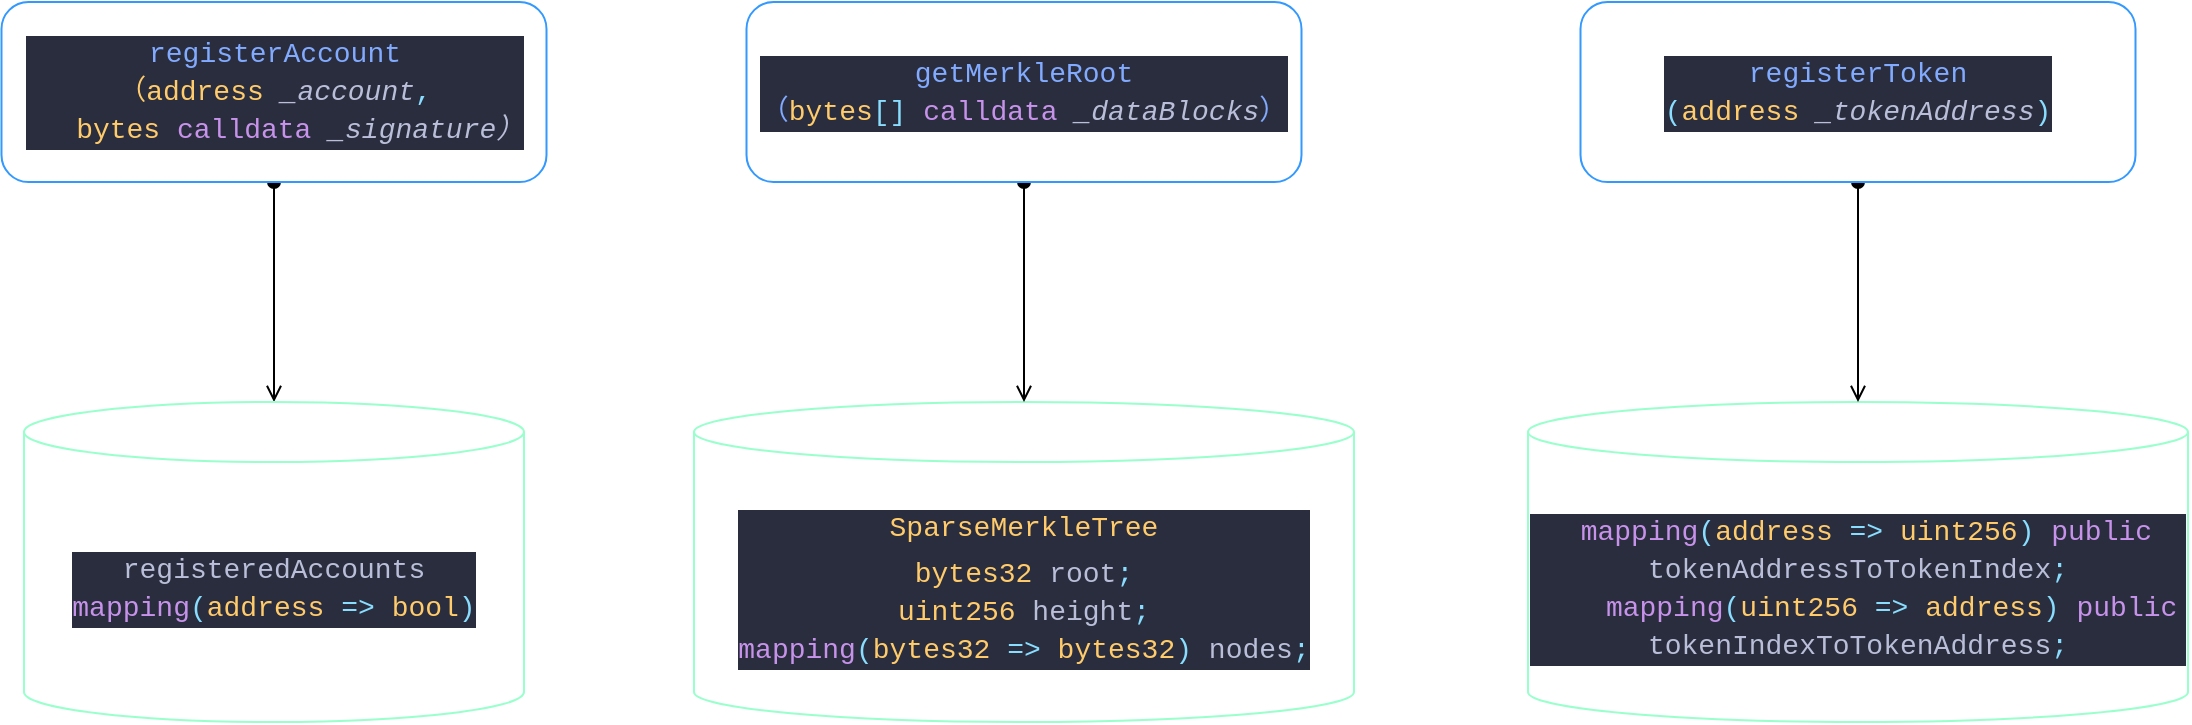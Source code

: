 <mxfile>
    <diagram id="FCGlnajyCNwjFbMMkbbG" name="第 1 页">
        <mxGraphModel dx="608" dy="694" grid="1" gridSize="10" guides="1" tooltips="1" connect="1" arrows="1" fold="1" page="1" pageScale="1" pageWidth="827" pageHeight="1169" math="0" shadow="0">
            <root>
                <mxCell id="0"/>
                <mxCell id="1" parent="0"/>
                <mxCell id="5" style="edgeStyle=none;html=1;exitX=0.5;exitY=1;exitDx=0;exitDy=0;entryX=0.5;entryY=0;entryDx=0;entryDy=0;entryPerimeter=0;startArrow=oval;startFill=1;endArrow=open;endFill=0;" parent="1" source="3" target="4" edge="1">
                    <mxGeometry relative="1" as="geometry"/>
                </mxCell>
                <mxCell id="3" value="&lt;div style=&quot;color: rgb(186, 190, 216); background-color: rgb(41, 45, 62); font-family: &amp;quot;Fira Code&amp;quot;, Consolas, &amp;quot;Microsoft Yahei&amp;quot;, Consolas, &amp;quot;Courier New&amp;quot;, monospace; font-size: 14px; line-height: 19px;&quot;&gt;&lt;span style=&quot;color: #82aaff;&quot;&gt;registerAccount&lt;/span&gt;&lt;/div&gt;&lt;div style=&quot;color: rgb(186, 190, 216); background-color: rgb(41, 45, 62); font-family: &amp;quot;Fira Code&amp;quot;, Consolas, &amp;quot;Microsoft Yahei&amp;quot;, Consolas, &amp;quot;Courier New&amp;quot;, monospace; font-size: 14px; line-height: 19px;&quot;&gt;&lt;div style=&quot;line-height: 19px;&quot;&gt;&lt;div style=&quot;line-height: 19px;&quot;&gt;&lt;div&gt;&lt;span style=&quot;color: #ffcb6b;&quot;&gt;（address&lt;/span&gt; &lt;span style=&quot;font-style: italic;&quot;&gt;_account&lt;/span&gt;&lt;span style=&quot;color: #89ddff;&quot;&gt;,&lt;/span&gt;&lt;/div&gt;&lt;div&gt;&amp;nbsp; &amp;nbsp;&lt;span style=&quot;color: #ffcb6b;&quot;&gt;bytes&lt;/span&gt; &lt;span style=&quot;color: #c792ea;&quot;&gt;calldata&lt;/span&gt; &lt;span style=&quot;font-style: italic;&quot;&gt;_signature）&lt;/span&gt;&lt;/div&gt;&lt;/div&gt;&lt;/div&gt;&lt;/div&gt;" style="rounded=1;whiteSpace=wrap;html=1;strokeColor=#3399FF;" parent="1" vertex="1">
                    <mxGeometry x="63.75" y="190" width="272.5" height="90" as="geometry"/>
                </mxCell>
                <mxCell id="4" value="&lt;div style=&quot;background-color: rgb(41, 45, 62); font-family: &amp;quot;Fira Code&amp;quot;, Consolas, &amp;quot;Microsoft Yahei&amp;quot;, Consolas, &amp;quot;Courier New&amp;quot;, monospace; font-size: 14px; line-height: 19px;&quot;&gt;&lt;div style=&quot;line-height: 19px;&quot;&gt;&lt;div style=&quot;color: rgb(186, 190, 216); line-height: 19px;&quot;&gt;&lt;div style=&quot;line-height: 19px;&quot;&gt;registeredAccounts&lt;/div&gt;&lt;/div&gt;&lt;div style=&quot;color: rgb(186, 190, 216); line-height: 19px;&quot;&gt;&lt;span style=&quot;color: #c792ea;&quot;&gt;mapping&lt;/span&gt;&lt;span style=&quot;color: #89ddff;&quot;&gt;(&lt;/span&gt;&lt;span style=&quot;color: #ffcb6b;&quot;&gt;address&lt;/span&gt; &lt;span style=&quot;color: #89ddff;&quot;&gt;=&amp;gt;&lt;/span&gt; &lt;span style=&quot;color: #ffcb6b;&quot;&gt;bool&lt;/span&gt;&lt;span style=&quot;color: #89ddff;&quot;&gt;)&lt;/span&gt;&lt;/div&gt;&lt;/div&gt;&lt;/div&gt;" style="shape=cylinder3;whiteSpace=wrap;html=1;boundedLbl=1;backgroundOutline=1;size=15;strokeColor=#99FFCC;" parent="1" vertex="1">
                    <mxGeometry x="75" y="390" width="250" height="160" as="geometry"/>
                </mxCell>
                <mxCell id="6" value="&lt;div style=&quot;background-color: rgb(41, 45, 62); font-family: &amp;quot;Fira Code&amp;quot;, Consolas, &amp;quot;Microsoft Yahei&amp;quot;, Consolas, &amp;quot;Courier New&amp;quot;, monospace; font-size: 14px; line-height: 19px;&quot;&gt;&lt;div style=&quot;line-height: 19px;&quot;&gt;&lt;div style=&quot;color: rgb(186, 190, 216); line-height: 19px;&quot;&gt;&lt;div style=&quot;line-height: 19px;&quot;&gt;&lt;span style=&quot;color: rgb(255, 203, 107);&quot;&gt;SparseMerkleTree&lt;/span&gt;&lt;span style=&quot;color: rgba(0, 0, 0, 0); font-family: monospace; font-size: 0px; text-align: start; background-color: rgb(42, 37, 47);&quot;&gt;%3CmxGraphModel%3E%3Croot%3E%3CmxCell%20id%3D%220%22%2F%3E%3CmxCell%20id%3D%221%22%20parent%3D%220%22%2F%3E%3CmxCell%20id%3D%222%22%20value%3D%22%26lt%3Bdiv%20style%3D%26quot%3Bbackground-color%3A%20rgb(41%2C%2045%2C%2062)%3B%20font-family%3A%20%26amp%3Bquot%3BFira%20Code%26amp%3Bquot%3B%2C%20Consolas%2C%20%26amp%3Bquot%3BMicrosoft%20Yahei%26amp%3Bquot%3B%2C%20Consolas%2C%20%26amp%3Bquot%3BCourier%20New%26amp%3Bquot%3B%2C%20monospace%3B%20font-size%3A%2014px%3B%20line-height%3A%2019px%3B%26quot%3B%26gt%3B%26lt%3Bdiv%20style%3D%26quot%3Bline-height%3A%2019px%3B%26quot%3B%26gt%3B%26lt%3Bdiv%20style%3D%26quot%3Bcolor%3A%20rgb(186%2C%20190%2C%20216)%3B%20line-height%3A%2019px%3B%26quot%3B%26gt%3B%26lt%3Bdiv%20style%3D%26quot%3Bline-height%3A%2019px%3B%26quot%3B%26gt%3BregisteredAccounts%26lt%3B%2Fdiv%26gt%3B%26lt%3B%2Fdiv%26gt%3B%26lt%3Bdiv%20style%3D%26quot%3Bcolor%3A%20rgb(186%2C%20190%2C%20216)%3B%20line-height%3A%2019px%3B%26quot%3B%26gt%3B%26lt%3Bspan%20style%3D%26quot%3Bcolor%3A%20%23c792ea%3B%26quot%3B%26gt%3Bmapping%26lt%3B%2Fspan%26gt%3B%26lt%3Bspan%20style%3D%26quot%3Bcolor%3A%20%2389ddff%3B%26quot%3B%26gt%3B(%26lt%3B%2Fspan%26gt%3B%26lt%3Bspan%20style%3D%26quot%3Bcolor%3A%20%23ffcb6b%3B%26quot%3B%26gt%3Baddress%26lt%3B%2Fspan%26gt%3B%20%26lt%3Bspan%20style%3D%26quot%3Bcolor%3A%20%2389ddff%3B%26quot%3B%26gt%3B%3D%26amp%3Bgt%3B%26lt%3B%2Fspan%26gt%3B%20%26lt%3Bspan%20style%3D%26quot%3Bcolor%3A%20%23ffcb6b%3B%26quot%3B%26gt%3Bbool%26lt%3B%2Fspan%26gt%3B%26lt%3Bspan%20style%3D%26quot%3Bcolor%3A%20%2389ddff%3B%26quot%3B%26gt%3B)%26lt%3B%2Fspan%26gt%3B%26lt%3B%2Fdiv%26gt%3B%26lt%3B%2Fdiv%26gt%3B%26lt%3B%2Fdiv%26gt%3B%22%20style%3D%22shape%3Dcylinder3%3BwhiteSpace%3Dwrap%3Bhtml%3D1%3BboundedLbl%3D1%3BbackgroundOutline%3D1%3Bsize%3D15%3BstrokeColor%3D%2399FFCC%3B%22%20vertex%3D%221%22%20parent%3D%221%22%3E%3CmxGeometry%20x%3D%2275%22%20y%3D%22390%22%20width%3D%22250%22%20height%3D%22160%22%20as%3D%22geometry%22%2F%3E%3C%2FmxCell%3E%3C%2Froot%3E%3C%2FmxGraphModel%3E&lt;/span&gt;&lt;br&gt;&lt;/div&gt;&lt;/div&gt;&lt;div style=&quot;color: rgb(186, 190, 216); line-height: 19px;&quot;&gt;&lt;div style=&quot;line-height: 19px;&quot;&gt;&lt;div&gt;&lt;span style=&quot;color: #ffcb6b;&quot;&gt;bytes32&lt;/span&gt; root&lt;span style=&quot;color: #89ddff;&quot;&gt;;&lt;/span&gt;&lt;/div&gt;&lt;div&gt;&lt;span style=&quot;color: rgb(255, 203, 107);&quot;&gt;uint256&lt;/span&gt; height&lt;span style=&quot;color: rgb(137, 221, 255);&quot;&gt;;&lt;/span&gt;&lt;/div&gt;&lt;div&gt;&lt;span style=&quot;color: rgb(199, 146, 234);&quot;&gt;mapping&lt;/span&gt;&lt;span style=&quot;color: rgb(137, 221, 255);&quot;&gt;(&lt;/span&gt;&lt;span style=&quot;color: rgb(255, 203, 107);&quot;&gt;bytes32&lt;/span&gt; &lt;span style=&quot;color: rgb(137, 221, 255);&quot;&gt;=&amp;gt;&lt;/span&gt; &lt;span style=&quot;color: rgb(255, 203, 107);&quot;&gt;bytes32&lt;/span&gt;&lt;span style=&quot;color: rgb(137, 221, 255);&quot;&gt;)&lt;/span&gt; nodes&lt;span style=&quot;color: rgb(137, 221, 255);&quot;&gt;;&lt;/span&gt;&lt;/div&gt;&lt;/div&gt;&lt;/div&gt;&lt;/div&gt;&lt;/div&gt;" style="shape=cylinder3;whiteSpace=wrap;html=1;boundedLbl=1;backgroundOutline=1;size=15;strokeColor=#99FFCC;" parent="1" vertex="1">
                    <mxGeometry x="410" y="390" width="330" height="160" as="geometry"/>
                </mxCell>
                <mxCell id="7" style="edgeStyle=none;html=1;exitX=0.5;exitY=1;exitDx=0;exitDy=0;entryX=0.5;entryY=0;entryDx=0;entryDy=0;entryPerimeter=0;startArrow=oval;startFill=1;endArrow=open;endFill=0;" parent="1" source="8" target="6" edge="1">
                    <mxGeometry relative="1" as="geometry">
                        <mxPoint x="210" y="400" as="targetPoint"/>
                    </mxGeometry>
                </mxCell>
                <mxCell id="8" value="&lt;div style=&quot;color: rgb(186, 190, 216); background-color: rgb(41, 45, 62); font-family: &amp;quot;Fira Code&amp;quot;, Consolas, &amp;quot;Microsoft Yahei&amp;quot;, Consolas, &amp;quot;Courier New&amp;quot;, monospace; font-size: 14px; line-height: 19px;&quot;&gt;&lt;div style=&quot;line-height: 19px;&quot;&gt;&lt;span style=&quot;color: #82aaff;&quot;&gt;getMerkleRoot&lt;/span&gt;&lt;/div&gt;&lt;div style=&quot;line-height: 19px;&quot;&gt;&lt;span style=&quot;color: #82aaff;&quot;&gt;（&lt;/span&gt;&lt;span style=&quot;color: rgb(255, 203, 107);&quot;&gt;bytes&lt;/span&gt;&lt;span style=&quot;color: rgb(137, 221, 255);&quot;&gt;[]&lt;/span&gt;&lt;span style=&quot;&quot;&gt; &lt;/span&gt;&lt;span style=&quot;color: rgb(199, 146, 234);&quot;&gt;calldata&lt;/span&gt;&lt;span style=&quot;&quot;&gt; &lt;/span&gt;&lt;span style=&quot;font-style: italic;&quot;&gt;_dataBlocks&lt;/span&gt;&lt;span style=&quot;color: rgb(130, 170, 255);&quot;&gt;）&lt;/span&gt;&lt;/div&gt;&lt;/div&gt;" style="rounded=1;whiteSpace=wrap;html=1;strokeColor=#3399FF;" parent="1" vertex="1">
                    <mxGeometry x="436.25" y="190" width="277.5" height="90" as="geometry"/>
                </mxCell>
                <mxCell id="9" value="&lt;div style=&quot;background-color: rgb(41, 45, 62); font-family: &amp;quot;Fira Code&amp;quot;, Consolas, &amp;quot;Microsoft Yahei&amp;quot;, Consolas, &amp;quot;Courier New&amp;quot;, monospace; font-size: 14px; line-height: 19px;&quot;&gt;&lt;div style=&quot;line-height: 19px;&quot;&gt;&lt;div style=&quot;color: rgb(186, 190, 216); line-height: 19px;&quot;&gt;&lt;div style=&quot;line-height: 19px;&quot;&gt;&lt;div style=&quot;line-height: 19px;&quot;&gt;&lt;div&gt;&amp;nbsp;&lt;span style=&quot;color: #c792ea;&quot;&gt;mapping&lt;/span&gt;&lt;span style=&quot;color: #89ddff;&quot;&gt;(&lt;/span&gt;&lt;span style=&quot;color: #ffcb6b;&quot;&gt;address&lt;/span&gt; &lt;span style=&quot;color: #89ddff;&quot;&gt;=&amp;gt;&lt;/span&gt; &lt;span style=&quot;color: #ffcb6b;&quot;&gt;uint256&lt;/span&gt;&lt;span style=&quot;color: #89ddff;&quot;&gt;)&lt;/span&gt; &lt;span style=&quot;color: #c792ea;&quot;&gt;public&lt;/span&gt; tokenAddressToTokenIndex&lt;span style=&quot;color: #89ddff;&quot;&gt;;&lt;/span&gt;&lt;/div&gt;&lt;div&gt;&amp;nbsp; &amp;nbsp; &lt;span style=&quot;color: #c792ea;&quot;&gt;mapping&lt;/span&gt;&lt;span style=&quot;color: #89ddff;&quot;&gt;(&lt;/span&gt;&lt;span style=&quot;color: #ffcb6b;&quot;&gt;uint256&lt;/span&gt; &lt;span style=&quot;color: #89ddff;&quot;&gt;=&amp;gt;&lt;/span&gt; &lt;span style=&quot;color: #ffcb6b;&quot;&gt;address&lt;/span&gt;&lt;span style=&quot;color: #89ddff;&quot;&gt;)&lt;/span&gt; &lt;span style=&quot;color: #c792ea;&quot;&gt;public&lt;/span&gt; tokenIndexToTokenAddress&lt;span style=&quot;color: #89ddff;&quot;&gt;;&lt;/span&gt;&lt;/div&gt;&lt;/div&gt;&lt;/div&gt;&lt;/div&gt;&lt;/div&gt;&lt;/div&gt;" style="shape=cylinder3;whiteSpace=wrap;html=1;boundedLbl=1;backgroundOutline=1;size=15;strokeColor=#99FFCC;" parent="1" vertex="1">
                    <mxGeometry x="827" y="390" width="330" height="160" as="geometry"/>
                </mxCell>
                <mxCell id="10" style="edgeStyle=none;html=1;exitX=0.5;exitY=1;exitDx=0;exitDy=0;entryX=0.5;entryY=0;entryDx=0;entryDy=0;entryPerimeter=0;startArrow=oval;startFill=1;endArrow=open;endFill=0;" parent="1" source="11" target="9" edge="1">
                    <mxGeometry relative="1" as="geometry">
                        <mxPoint x="627" y="400" as="targetPoint"/>
                    </mxGeometry>
                </mxCell>
                <mxCell id="11" value="&lt;div style=&quot;color: rgb(186, 190, 216); background-color: rgb(41, 45, 62); font-family: &amp;quot;Fira Code&amp;quot;, Consolas, &amp;quot;Microsoft Yahei&amp;quot;, Consolas, &amp;quot;Courier New&amp;quot;, monospace; font-size: 14px; line-height: 19px;&quot;&gt;&lt;div style=&quot;line-height: 19px;&quot;&gt;&lt;div style=&quot;line-height: 19px;&quot;&gt;&lt;span style=&quot;color: #82aaff;&quot;&gt;registerToken&lt;/span&gt;&lt;/div&gt;&lt;div style=&quot;line-height: 19px;&quot;&gt;&lt;span style=&quot;color: #89ddff;&quot;&gt;(&lt;/span&gt;&lt;span style=&quot;color: #ffcb6b;&quot;&gt;address&lt;/span&gt; &lt;span style=&quot;font-style: italic;&quot;&gt;_tokenAddress&lt;/span&gt;&lt;span style=&quot;color: #89ddff;&quot;&gt;)&lt;/span&gt;&lt;/div&gt;&lt;/div&gt;&lt;/div&gt;" style="rounded=1;whiteSpace=wrap;html=1;strokeColor=#3399FF;" parent="1" vertex="1">
                    <mxGeometry x="853.25" y="190" width="277.5" height="90" as="geometry"/>
                </mxCell>
            </root>
        </mxGraphModel>
    </diagram>
</mxfile>